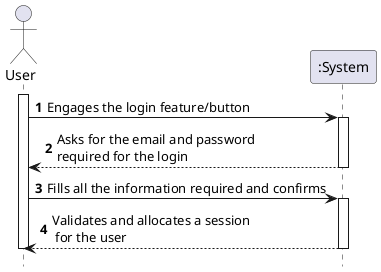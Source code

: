 @startuml
autonumber
hide footbox

actor "User" as U

participant ":System" as SYST

activate U

U -> SYST : Engages the login feature/button
activate SYST
SYST --> U : Asks for the email and password\nrequired for the login
deactivate SYST

U -> SYST : Fills all the information required and confirms
activate SYST
SYST --> U : Validates and allocates a session\n for the user
deactivate SYST



deactivate U

@enduml